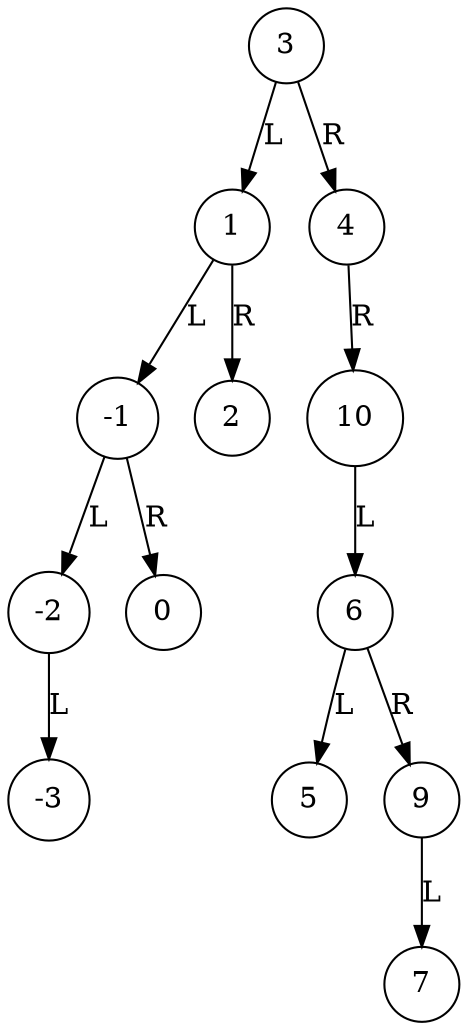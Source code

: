 digraph Tree {
node [shape=circle];
"3" -> "1" [label="L", dir=both, arrowhead=normal, arrowtail=none];
"1" -> "-1" [label="L", dir=both, arrowhead=normal, arrowtail=none];
"-1" -> "-2" [label="L", dir=both, arrowhead=normal, arrowtail=none];
"-2" -> "-3" [label="L", dir=both, arrowhead=normal, arrowtail=none];
"-1" -> "0" [label="R", dir=both, arrowhead=normal, arrowtail=none];
"1" -> "2" [label="R", dir=both, arrowhead=normal, arrowtail=none];
"3" -> "4" [label="R", dir=both, arrowhead=normal, arrowtail=none];
"4" -> "10" [label="R", dir=both, arrowhead=normal, arrowtail=none];
"10" -> "6" [label="L", dir=both, arrowhead=normal, arrowtail=none];
"6" -> "5" [label="L", dir=both, arrowhead=normal, arrowtail=none];
"6" -> "9" [label="R", dir=both, arrowhead=normal, arrowtail=none];
"9" -> "7" [label="L", dir=both, arrowhead=normal, arrowtail=none];
}
